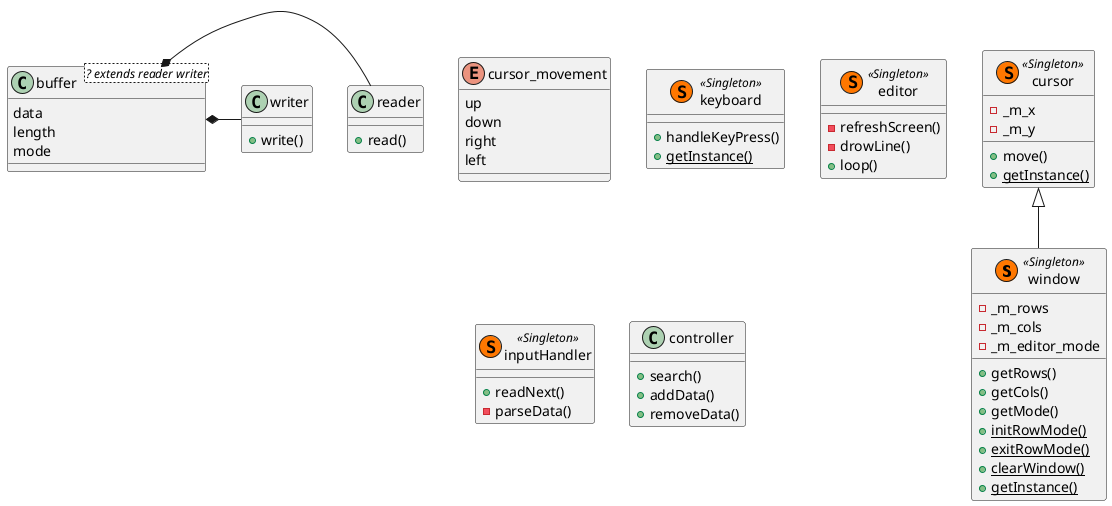 @startuml

class window << (S,#FF7700) Singleton >>{
    -_m_rows
    -_m_cols
    -_m_editor_mode
    +getRows()
    +getCols()
    +getMode()
    +{static}initRowMode()
    +{static}exitRowMode()
    +{static}clearWindow()
    +{static}getInstance()
}

enum cursor_movement{
    up
    down
    right
    left
}

class cursor << (S,#FF7700) Singleton >>{
    -_m_x
    -_m_y
    +move()
    +{static}getInstance()
}

cursor <|-- window

class keyboard << (S,#FF7700) Singleton >>{
    +handleKeyPress()
    +{static}getInstance()
}

class writer {
    +write()
}

class reader{
    +read()
}

class buffer<? extends reader writer>
buffer : data
buffer : length
buffer : mode

buffer *- reader
buffer *- writer

class editor << (S,#FF7700) Singleton >>{
    -refreshScreen()
    -drowLine()
    +loop()
}

class inputHandler << (S,#FF7700) Singleton >>{
    +readNext()
    -parseData()
}

class controller{
    +search()
    +addData()
    +removeData()
}


@enduml
' @startuml
' abstract        abstract
' abstract class  "abstract class"
' annotation      annotation
' circle          circle
' ()              circle_short_form
' class           class
' class           class_stereo  <<stereotype>>
' diamond         diamond
' <>              diamond_short_form
' entity          entity
' enum            enum
' exception       exception
' interface       interface
' metaclass       metaclass
' protocol        protocol
' stereotype      stereotype
' struct          struct
' @enduml
